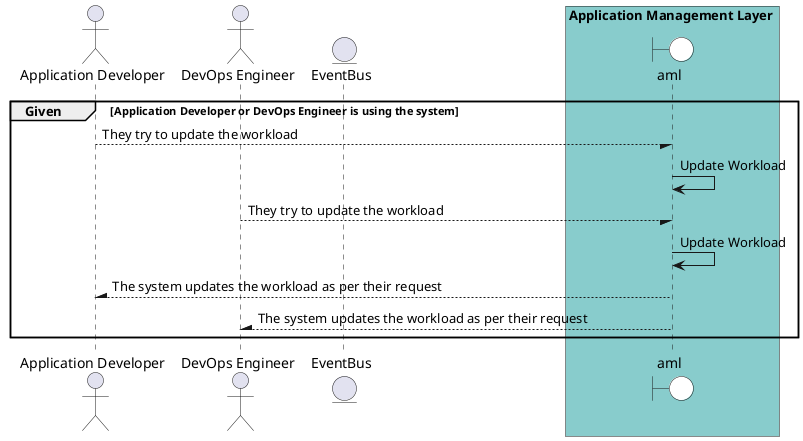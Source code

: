@startuml


actor "Application Developer"

actor "DevOps Engineer"


entity EventBus

box Application Management Layer #88cccc
    boundary aml #white
end box


group Given [Application Developer or DevOps Engineer is using the system]

"Application Developer" --/ aml: They try to update the workload
"aml" -> aml: Update Workload


"DevOps Engineer" --/ aml: They try to update the workload
"aml" -> aml: Update Workload



"Application Developer" /-- aml: The system updates the workload as per their request

"DevOps Engineer" /-- aml: The system updates the workload as per their request


end

@enduml
